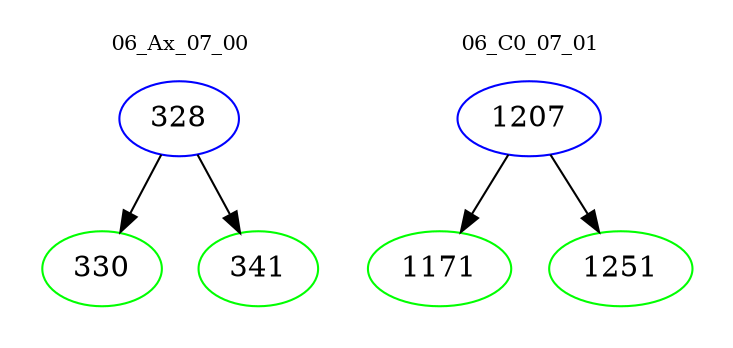 digraph{
subgraph cluster_0 {
color = white
label = "06_Ax_07_00";
fontsize=10;
T0_328 [label="328", color="blue"]
T0_328 -> T0_330 [color="black"]
T0_330 [label="330", color="green"]
T0_328 -> T0_341 [color="black"]
T0_341 [label="341", color="green"]
}
subgraph cluster_1 {
color = white
label = "06_C0_07_01";
fontsize=10;
T1_1207 [label="1207", color="blue"]
T1_1207 -> T1_1171 [color="black"]
T1_1171 [label="1171", color="green"]
T1_1207 -> T1_1251 [color="black"]
T1_1251 [label="1251", color="green"]
}
}
